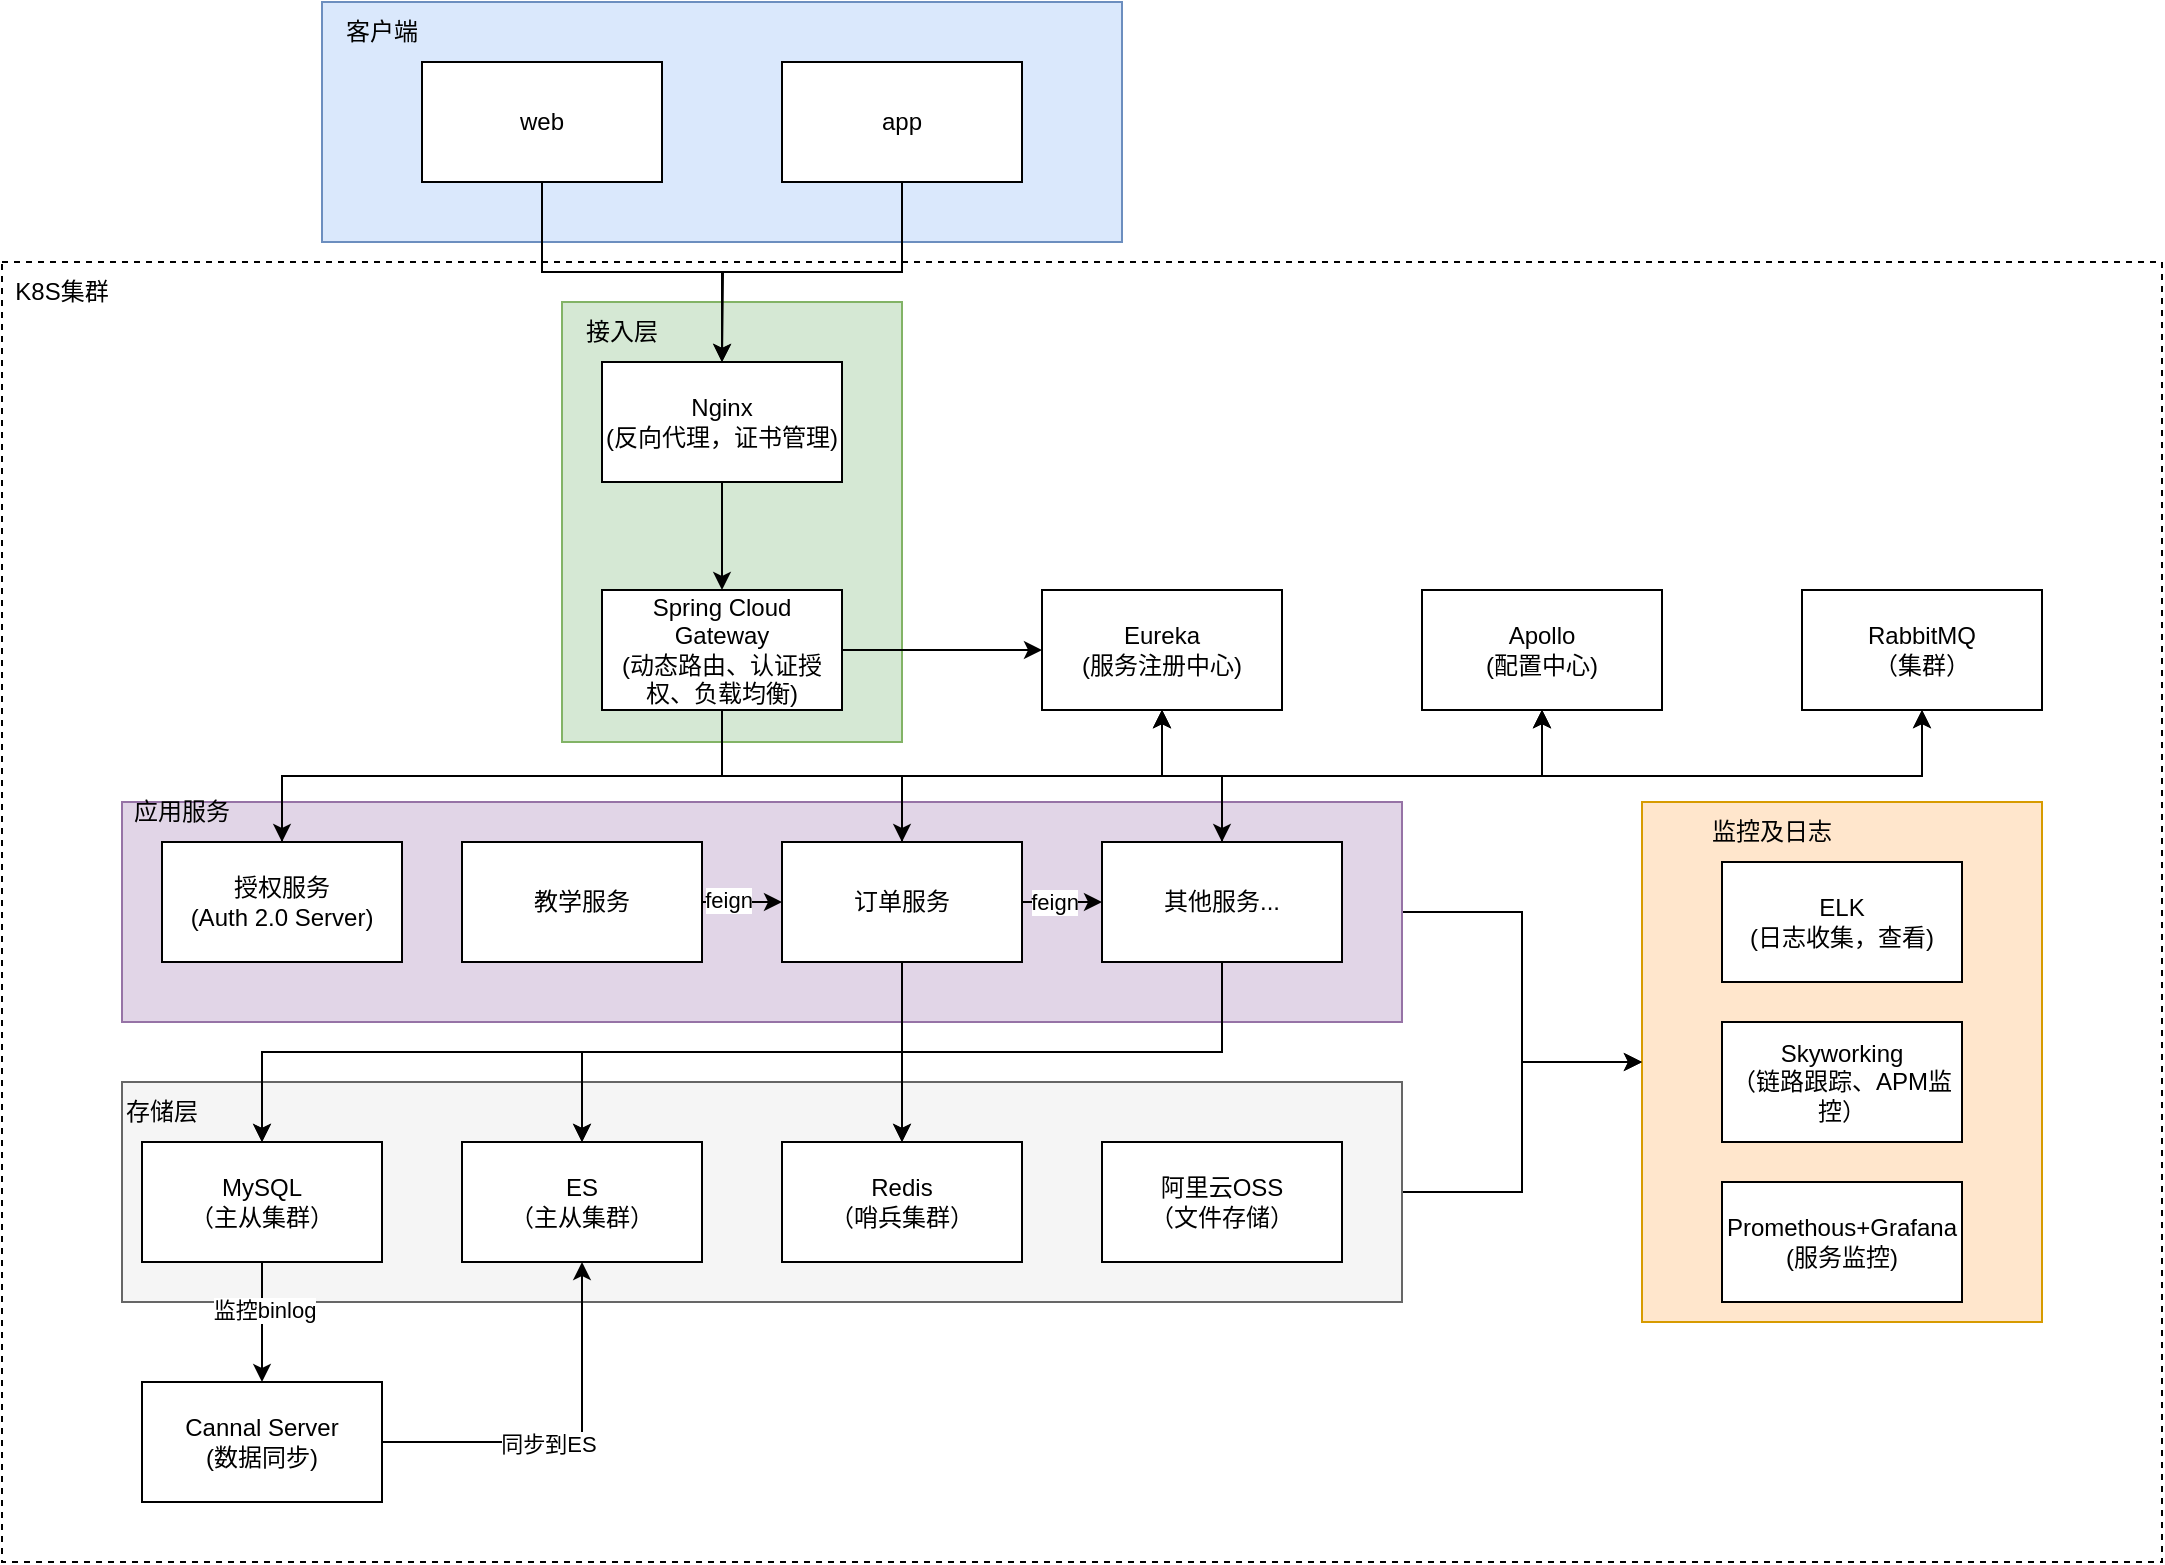 <mxfile version="24.7.8">
  <diagram name="第 1 页" id="JWrh12a5ofCbuKyQh7Sv">
    <mxGraphModel dx="1434" dy="746" grid="1" gridSize="10" guides="1" tooltips="1" connect="1" arrows="1" fold="1" page="1" pageScale="1" pageWidth="1169" pageHeight="827" math="0" shadow="0">
      <root>
        <mxCell id="0" />
        <mxCell id="1" parent="0" />
        <mxCell id="1WofLLIVv_YYoYcuGVh5-64" value="" style="rounded=0;whiteSpace=wrap;html=1;dashed=1;" parent="1" vertex="1">
          <mxGeometry x="160" y="220" width="1080" height="650" as="geometry" />
        </mxCell>
        <mxCell id="1WofLLIVv_YYoYcuGVh5-69" value="" style="rounded=0;whiteSpace=wrap;html=1;fillColor=#ffe6cc;strokeColor=#d79b00;" parent="1" vertex="1">
          <mxGeometry x="980" y="490" width="200" height="260" as="geometry" />
        </mxCell>
        <mxCell id="pNoe4SJw2n7nqS-4e_s5-12" style="edgeStyle=orthogonalEdgeStyle;rounded=0;orthogonalLoop=1;jettySize=auto;html=1;exitX=1;exitY=0.5;exitDx=0;exitDy=0;entryX=0;entryY=0.5;entryDx=0;entryDy=0;" edge="1" parent="1" source="1WofLLIVv_YYoYcuGVh5-57" target="1WofLLIVv_YYoYcuGVh5-69">
          <mxGeometry relative="1" as="geometry" />
        </mxCell>
        <mxCell id="1WofLLIVv_YYoYcuGVh5-57" value="" style="rounded=0;whiteSpace=wrap;html=1;fillColor=#f5f5f5;strokeColor=#666666;fontColor=#333333;" parent="1" vertex="1">
          <mxGeometry x="220" y="630" width="640" height="110" as="geometry" />
        </mxCell>
        <mxCell id="1WofLLIVv_YYoYcuGVh5-46" value="" style="rounded=0;whiteSpace=wrap;html=1;fillColor=#d5e8d4;strokeColor=#82b366;" parent="1" vertex="1">
          <mxGeometry x="440" y="240" width="170" height="220" as="geometry" />
        </mxCell>
        <mxCell id="1WofLLIVv_YYoYcuGVh5-72" style="edgeStyle=orthogonalEdgeStyle;rounded=0;orthogonalLoop=1;jettySize=auto;html=1;exitX=1;exitY=0.5;exitDx=0;exitDy=0;entryX=0;entryY=0.5;entryDx=0;entryDy=0;" parent="1" source="1WofLLIVv_YYoYcuGVh5-44" target="1WofLLIVv_YYoYcuGVh5-69" edge="1">
          <mxGeometry relative="1" as="geometry" />
        </mxCell>
        <mxCell id="1WofLLIVv_YYoYcuGVh5-44" value="" style="rounded=0;whiteSpace=wrap;html=1;fillColor=#e1d5e7;strokeColor=#9673a6;" parent="1" vertex="1">
          <mxGeometry x="220" y="490" width="640" height="110" as="geometry" />
        </mxCell>
        <mxCell id="1WofLLIVv_YYoYcuGVh5-42" value="" style="rounded=0;whiteSpace=wrap;html=1;fillColor=#dae8fc;strokeColor=#6c8ebf;" parent="1" vertex="1">
          <mxGeometry x="320" y="90" width="400" height="120" as="geometry" />
        </mxCell>
        <mxCell id="1WofLLIVv_YYoYcuGVh5-6" style="edgeStyle=orthogonalEdgeStyle;rounded=0;orthogonalLoop=1;jettySize=auto;html=1;exitX=0.5;exitY=1;exitDx=0;exitDy=0;entryX=0.5;entryY=0;entryDx=0;entryDy=0;" parent="1" source="1WofLLIVv_YYoYcuGVh5-2" target="1WofLLIVv_YYoYcuGVh5-4" edge="1">
          <mxGeometry relative="1" as="geometry" />
        </mxCell>
        <mxCell id="1WofLLIVv_YYoYcuGVh5-2" value="web" style="rounded=0;whiteSpace=wrap;html=1;" parent="1" vertex="1">
          <mxGeometry x="370" y="120" width="120" height="60" as="geometry" />
        </mxCell>
        <mxCell id="1WofLLIVv_YYoYcuGVh5-7" style="edgeStyle=orthogonalEdgeStyle;rounded=0;orthogonalLoop=1;jettySize=auto;html=1;exitX=0.5;exitY=1;exitDx=0;exitDy=0;" parent="1" source="1WofLLIVv_YYoYcuGVh5-3" edge="1">
          <mxGeometry relative="1" as="geometry">
            <mxPoint x="520" y="270" as="targetPoint" />
          </mxGeometry>
        </mxCell>
        <mxCell id="1WofLLIVv_YYoYcuGVh5-3" value="app" style="rounded=0;whiteSpace=wrap;html=1;" parent="1" vertex="1">
          <mxGeometry x="550" y="120" width="120" height="60" as="geometry" />
        </mxCell>
        <mxCell id="1WofLLIVv_YYoYcuGVh5-8" style="edgeStyle=orthogonalEdgeStyle;rounded=0;orthogonalLoop=1;jettySize=auto;html=1;exitX=0.5;exitY=1;exitDx=0;exitDy=0;entryX=0.5;entryY=0;entryDx=0;entryDy=0;" parent="1" source="1WofLLIVv_YYoYcuGVh5-4" target="1WofLLIVv_YYoYcuGVh5-5" edge="1">
          <mxGeometry relative="1" as="geometry" />
        </mxCell>
        <mxCell id="1WofLLIVv_YYoYcuGVh5-4" value="Nginx&lt;br&gt;(反向代理，证书管理)" style="rounded=0;whiteSpace=wrap;html=1;" parent="1" vertex="1">
          <mxGeometry x="460" y="270" width="120" height="60" as="geometry" />
        </mxCell>
        <mxCell id="1WofLLIVv_YYoYcuGVh5-10" style="edgeStyle=orthogonalEdgeStyle;rounded=0;orthogonalLoop=1;jettySize=auto;html=1;exitX=1;exitY=0.5;exitDx=0;exitDy=0;entryX=0;entryY=0.5;entryDx=0;entryDy=0;" parent="1" source="1WofLLIVv_YYoYcuGVh5-5" target="1WofLLIVv_YYoYcuGVh5-9" edge="1">
          <mxGeometry relative="1" as="geometry" />
        </mxCell>
        <mxCell id="1WofLLIVv_YYoYcuGVh5-12" style="edgeStyle=orthogonalEdgeStyle;rounded=0;orthogonalLoop=1;jettySize=auto;html=1;exitX=0.5;exitY=1;exitDx=0;exitDy=0;entryX=0.5;entryY=0;entryDx=0;entryDy=0;" parent="1" source="1WofLLIVv_YYoYcuGVh5-5" target="1WofLLIVv_YYoYcuGVh5-11" edge="1">
          <mxGeometry relative="1" as="geometry" />
        </mxCell>
        <mxCell id="1WofLLIVv_YYoYcuGVh5-17" style="edgeStyle=orthogonalEdgeStyle;rounded=0;orthogonalLoop=1;jettySize=auto;html=1;exitX=0.5;exitY=1;exitDx=0;exitDy=0;entryX=0.5;entryY=0;entryDx=0;entryDy=0;" parent="1" source="1WofLLIVv_YYoYcuGVh5-5" target="1WofLLIVv_YYoYcuGVh5-13" edge="1">
          <mxGeometry relative="1" as="geometry" />
        </mxCell>
        <mxCell id="1WofLLIVv_YYoYcuGVh5-18" style="edgeStyle=orthogonalEdgeStyle;rounded=0;orthogonalLoop=1;jettySize=auto;html=1;exitX=0.5;exitY=1;exitDx=0;exitDy=0;" parent="1" source="1WofLLIVv_YYoYcuGVh5-5" target="1WofLLIVv_YYoYcuGVh5-14" edge="1">
          <mxGeometry relative="1" as="geometry" />
        </mxCell>
        <mxCell id="1WofLLIVv_YYoYcuGVh5-5" value="Spring Cloud Gateway&lt;br&gt;(动态路由、认证授权、负载均衡)" style="rounded=0;whiteSpace=wrap;html=1;" parent="1" vertex="1">
          <mxGeometry x="460" y="384" width="120" height="60" as="geometry" />
        </mxCell>
        <mxCell id="1WofLLIVv_YYoYcuGVh5-9" value="Eureka&lt;br&gt;(服务注册中心)" style="rounded=0;whiteSpace=wrap;html=1;" parent="1" vertex="1">
          <mxGeometry x="680" y="384" width="120" height="60" as="geometry" />
        </mxCell>
        <mxCell id="1WofLLIVv_YYoYcuGVh5-20" style="edgeStyle=orthogonalEdgeStyle;rounded=0;orthogonalLoop=1;jettySize=auto;html=1;exitX=0.5;exitY=0;exitDx=0;exitDy=0;entryX=0.5;entryY=1;entryDx=0;entryDy=0;" parent="1" source="1WofLLIVv_YYoYcuGVh5-11" target="1WofLLIVv_YYoYcuGVh5-9" edge="1">
          <mxGeometry relative="1" as="geometry" />
        </mxCell>
        <mxCell id="1WofLLIVv_YYoYcuGVh5-30" style="edgeStyle=orthogonalEdgeStyle;rounded=0;orthogonalLoop=1;jettySize=auto;html=1;exitX=0.5;exitY=0;exitDx=0;exitDy=0;entryX=0.5;entryY=1;entryDx=0;entryDy=0;" parent="1" source="1WofLLIVv_YYoYcuGVh5-11" target="1WofLLIVv_YYoYcuGVh5-25" edge="1">
          <mxGeometry relative="1" as="geometry" />
        </mxCell>
        <mxCell id="1WofLLIVv_YYoYcuGVh5-40" style="edgeStyle=orthogonalEdgeStyle;rounded=0;orthogonalLoop=1;jettySize=auto;html=1;exitX=0.5;exitY=0;exitDx=0;exitDy=0;entryX=0.5;entryY=1;entryDx=0;entryDy=0;" parent="1" source="1WofLLIVv_YYoYcuGVh5-11" target="1WofLLIVv_YYoYcuGVh5-37" edge="1">
          <mxGeometry relative="1" as="geometry" />
        </mxCell>
        <mxCell id="1WofLLIVv_YYoYcuGVh5-51" style="edgeStyle=orthogonalEdgeStyle;rounded=0;orthogonalLoop=1;jettySize=auto;html=1;exitX=0.5;exitY=1;exitDx=0;exitDy=0;" parent="1" source="1WofLLIVv_YYoYcuGVh5-11" target="1WofLLIVv_YYoYcuGVh5-48" edge="1">
          <mxGeometry relative="1" as="geometry" />
        </mxCell>
        <mxCell id="1WofLLIVv_YYoYcuGVh5-52" style="edgeStyle=orthogonalEdgeStyle;rounded=0;orthogonalLoop=1;jettySize=auto;html=1;exitX=0.5;exitY=1;exitDx=0;exitDy=0;" parent="1" source="1WofLLIVv_YYoYcuGVh5-11" target="1WofLLIVv_YYoYcuGVh5-49" edge="1">
          <mxGeometry relative="1" as="geometry" />
        </mxCell>
        <mxCell id="1WofLLIVv_YYoYcuGVh5-53" style="edgeStyle=orthogonalEdgeStyle;rounded=0;orthogonalLoop=1;jettySize=auto;html=1;exitX=0.5;exitY=1;exitDx=0;exitDy=0;entryX=0.5;entryY=0;entryDx=0;entryDy=0;" parent="1" source="1WofLLIVv_YYoYcuGVh5-11" target="1WofLLIVv_YYoYcuGVh5-50" edge="1">
          <mxGeometry relative="1" as="geometry" />
        </mxCell>
        <mxCell id="pNoe4SJw2n7nqS-4e_s5-21" style="edgeStyle=orthogonalEdgeStyle;rounded=0;orthogonalLoop=1;jettySize=auto;html=1;exitX=1;exitY=0.5;exitDx=0;exitDy=0;entryX=0;entryY=0.5;entryDx=0;entryDy=0;" edge="1" parent="1" source="1WofLLIVv_YYoYcuGVh5-11" target="1WofLLIVv_YYoYcuGVh5-14">
          <mxGeometry relative="1" as="geometry" />
        </mxCell>
        <mxCell id="pNoe4SJw2n7nqS-4e_s5-22" value="feign" style="edgeLabel;html=1;align=center;verticalAlign=middle;resizable=0;points=[];" vertex="1" connectable="0" parent="pNoe4SJw2n7nqS-4e_s5-21">
          <mxGeometry x="-0.2" relative="1" as="geometry">
            <mxPoint as="offset" />
          </mxGeometry>
        </mxCell>
        <mxCell id="1WofLLIVv_YYoYcuGVh5-11" value="订单服务" style="rounded=0;whiteSpace=wrap;html=1;" parent="1" vertex="1">
          <mxGeometry x="550" y="510" width="120" height="60" as="geometry" />
        </mxCell>
        <mxCell id="1WofLLIVv_YYoYcuGVh5-19" style="edgeStyle=orthogonalEdgeStyle;rounded=0;orthogonalLoop=1;jettySize=auto;html=1;exitX=0.5;exitY=0;exitDx=0;exitDy=0;entryX=0.5;entryY=1;entryDx=0;entryDy=0;" parent="1" source="1WofLLIVv_YYoYcuGVh5-13" target="1WofLLIVv_YYoYcuGVh5-9" edge="1">
          <mxGeometry relative="1" as="geometry" />
        </mxCell>
        <mxCell id="1WofLLIVv_YYoYcuGVh5-26" style="edgeStyle=orthogonalEdgeStyle;rounded=0;orthogonalLoop=1;jettySize=auto;html=1;exitX=0.5;exitY=0;exitDx=0;exitDy=0;entryX=0.5;entryY=1;entryDx=0;entryDy=0;" parent="1" source="1WofLLIVv_YYoYcuGVh5-13" target="1WofLLIVv_YYoYcuGVh5-25" edge="1">
          <mxGeometry relative="1" as="geometry" />
        </mxCell>
        <mxCell id="1WofLLIVv_YYoYcuGVh5-13" value="授权服务&lt;br&gt;(Auth 2.0 Server)" style="rounded=0;whiteSpace=wrap;html=1;" parent="1" vertex="1">
          <mxGeometry x="240" y="510" width="120" height="60" as="geometry" />
        </mxCell>
        <mxCell id="1WofLLIVv_YYoYcuGVh5-21" style="edgeStyle=orthogonalEdgeStyle;rounded=0;orthogonalLoop=1;jettySize=auto;html=1;exitX=0.5;exitY=0;exitDx=0;exitDy=0;entryX=0.5;entryY=1;entryDx=0;entryDy=0;" parent="1" source="1WofLLIVv_YYoYcuGVh5-14" target="1WofLLIVv_YYoYcuGVh5-9" edge="1">
          <mxGeometry relative="1" as="geometry" />
        </mxCell>
        <mxCell id="1WofLLIVv_YYoYcuGVh5-29" style="edgeStyle=orthogonalEdgeStyle;rounded=0;orthogonalLoop=1;jettySize=auto;html=1;exitX=0.5;exitY=0;exitDx=0;exitDy=0;entryX=0.5;entryY=1;entryDx=0;entryDy=0;" parent="1" source="1WofLLIVv_YYoYcuGVh5-14" target="1WofLLIVv_YYoYcuGVh5-25" edge="1">
          <mxGeometry relative="1" as="geometry" />
        </mxCell>
        <mxCell id="1WofLLIVv_YYoYcuGVh5-38" style="edgeStyle=orthogonalEdgeStyle;rounded=0;orthogonalLoop=1;jettySize=auto;html=1;exitX=0.5;exitY=0;exitDx=0;exitDy=0;entryX=0.5;entryY=1;entryDx=0;entryDy=0;" parent="1" source="1WofLLIVv_YYoYcuGVh5-14" target="1WofLLIVv_YYoYcuGVh5-37" edge="1">
          <mxGeometry relative="1" as="geometry" />
        </mxCell>
        <mxCell id="1WofLLIVv_YYoYcuGVh5-54" style="edgeStyle=orthogonalEdgeStyle;rounded=0;orthogonalLoop=1;jettySize=auto;html=1;exitX=0.5;exitY=1;exitDx=0;exitDy=0;entryX=0.5;entryY=0;entryDx=0;entryDy=0;" parent="1" source="1WofLLIVv_YYoYcuGVh5-14" target="1WofLLIVv_YYoYcuGVh5-50" edge="1">
          <mxGeometry relative="1" as="geometry" />
        </mxCell>
        <mxCell id="1WofLLIVv_YYoYcuGVh5-55" style="edgeStyle=orthogonalEdgeStyle;rounded=0;orthogonalLoop=1;jettySize=auto;html=1;exitX=0.5;exitY=1;exitDx=0;exitDy=0;" parent="1" source="1WofLLIVv_YYoYcuGVh5-14" target="1WofLLIVv_YYoYcuGVh5-49" edge="1">
          <mxGeometry relative="1" as="geometry" />
        </mxCell>
        <mxCell id="1WofLLIVv_YYoYcuGVh5-56" style="edgeStyle=orthogonalEdgeStyle;rounded=0;orthogonalLoop=1;jettySize=auto;html=1;exitX=0.5;exitY=1;exitDx=0;exitDy=0;entryX=0.5;entryY=0;entryDx=0;entryDy=0;" parent="1" source="1WofLLIVv_YYoYcuGVh5-14" target="1WofLLIVv_YYoYcuGVh5-48" edge="1">
          <mxGeometry relative="1" as="geometry" />
        </mxCell>
        <mxCell id="1WofLLIVv_YYoYcuGVh5-14" value="其他服务..." style="rounded=0;whiteSpace=wrap;html=1;" parent="1" vertex="1">
          <mxGeometry x="710" y="510" width="120" height="60" as="geometry" />
        </mxCell>
        <mxCell id="1WofLLIVv_YYoYcuGVh5-25" value="Apollo&lt;br&gt;(配置中心)" style="rounded=0;whiteSpace=wrap;html=1;" parent="1" vertex="1">
          <mxGeometry x="870" y="384" width="120" height="60" as="geometry" />
        </mxCell>
        <mxCell id="1WofLLIVv_YYoYcuGVh5-37" value="RabbitMQ&lt;br&gt;（集群）" style="rounded=0;whiteSpace=wrap;html=1;" parent="1" vertex="1">
          <mxGeometry x="1060" y="384" width="120" height="60" as="geometry" />
        </mxCell>
        <mxCell id="1WofLLIVv_YYoYcuGVh5-43" value="客户端" style="text;html=1;align=center;verticalAlign=middle;whiteSpace=wrap;rounded=0;" parent="1" vertex="1">
          <mxGeometry x="320" y="90" width="60" height="30" as="geometry" />
        </mxCell>
        <mxCell id="1WofLLIVv_YYoYcuGVh5-45" value="应用服务" style="text;html=1;align=center;verticalAlign=middle;whiteSpace=wrap;rounded=0;" parent="1" vertex="1">
          <mxGeometry x="220" y="480" width="60" height="30" as="geometry" />
        </mxCell>
        <mxCell id="1WofLLIVv_YYoYcuGVh5-47" value="接入层" style="text;html=1;align=center;verticalAlign=middle;whiteSpace=wrap;rounded=0;" parent="1" vertex="1">
          <mxGeometry x="440" y="240" width="60" height="30" as="geometry" />
        </mxCell>
        <mxCell id="1WofLLIVv_YYoYcuGVh5-60" style="edgeStyle=orthogonalEdgeStyle;rounded=0;orthogonalLoop=1;jettySize=auto;html=1;exitX=0.5;exitY=1;exitDx=0;exitDy=0;" parent="1" source="1WofLLIVv_YYoYcuGVh5-48" target="1WofLLIVv_YYoYcuGVh5-59" edge="1">
          <mxGeometry relative="1" as="geometry" />
        </mxCell>
        <mxCell id="1WofLLIVv_YYoYcuGVh5-62" value="监控binlog" style="edgeLabel;html=1;align=center;verticalAlign=middle;resizable=0;points=[];" parent="1WofLLIVv_YYoYcuGVh5-60" vertex="1" connectable="0">
          <mxGeometry x="-0.2" y="1" relative="1" as="geometry">
            <mxPoint as="offset" />
          </mxGeometry>
        </mxCell>
        <mxCell id="1WofLLIVv_YYoYcuGVh5-48" value="MySQL&lt;br&gt;（主从集群）" style="rounded=0;whiteSpace=wrap;html=1;" parent="1" vertex="1">
          <mxGeometry x="230" y="660" width="120" height="60" as="geometry" />
        </mxCell>
        <mxCell id="1WofLLIVv_YYoYcuGVh5-49" value="ES&lt;br&gt;（主从集群）" style="rounded=0;whiteSpace=wrap;html=1;" parent="1" vertex="1">
          <mxGeometry x="390" y="660" width="120" height="60" as="geometry" />
        </mxCell>
        <mxCell id="1WofLLIVv_YYoYcuGVh5-50" value="Redis&lt;br&gt;（哨兵集群）" style="rounded=0;whiteSpace=wrap;html=1;" parent="1" vertex="1">
          <mxGeometry x="550" y="660" width="120" height="60" as="geometry" />
        </mxCell>
        <mxCell id="1WofLLIVv_YYoYcuGVh5-58" value="存储层" style="text;html=1;align=center;verticalAlign=middle;whiteSpace=wrap;rounded=0;" parent="1" vertex="1">
          <mxGeometry x="210" y="630" width="60" height="30" as="geometry" />
        </mxCell>
        <mxCell id="1WofLLIVv_YYoYcuGVh5-61" style="edgeStyle=orthogonalEdgeStyle;rounded=0;orthogonalLoop=1;jettySize=auto;html=1;exitX=1;exitY=0.5;exitDx=0;exitDy=0;entryX=0.5;entryY=1;entryDx=0;entryDy=0;" parent="1" source="1WofLLIVv_YYoYcuGVh5-59" target="1WofLLIVv_YYoYcuGVh5-49" edge="1">
          <mxGeometry relative="1" as="geometry" />
        </mxCell>
        <mxCell id="1WofLLIVv_YYoYcuGVh5-63" value="同步到ES" style="edgeLabel;html=1;align=center;verticalAlign=middle;resizable=0;points=[];" parent="1WofLLIVv_YYoYcuGVh5-61" vertex="1" connectable="0">
          <mxGeometry x="-0.128" y="-1" relative="1" as="geometry">
            <mxPoint as="offset" />
          </mxGeometry>
        </mxCell>
        <mxCell id="1WofLLIVv_YYoYcuGVh5-59" value="Cannal Server&lt;br&gt;(数据同步)" style="rounded=0;whiteSpace=wrap;html=1;" parent="1" vertex="1">
          <mxGeometry x="230" y="780" width="120" height="60" as="geometry" />
        </mxCell>
        <mxCell id="1WofLLIVv_YYoYcuGVh5-65" value="K8S集群" style="text;html=1;align=center;verticalAlign=middle;whiteSpace=wrap;rounded=0;" parent="1" vertex="1">
          <mxGeometry x="160" y="220" width="60" height="30" as="geometry" />
        </mxCell>
        <mxCell id="1WofLLIVv_YYoYcuGVh5-66" value="ELK&lt;br&gt;(日志收集，查看)" style="rounded=0;whiteSpace=wrap;html=1;" parent="1" vertex="1">
          <mxGeometry x="1020" y="520" width="120" height="60" as="geometry" />
        </mxCell>
        <mxCell id="1WofLLIVv_YYoYcuGVh5-67" value="Skyworking&lt;br&gt;（链路跟踪、APM监控）" style="rounded=0;whiteSpace=wrap;html=1;" parent="1" vertex="1">
          <mxGeometry x="1020" y="600" width="120" height="60" as="geometry" />
        </mxCell>
        <mxCell id="1WofLLIVv_YYoYcuGVh5-68" value="Promethous+Grafana &lt;br&gt;(服务监控)" style="rounded=0;whiteSpace=wrap;html=1;" parent="1" vertex="1">
          <mxGeometry x="1020" y="680" width="120" height="60" as="geometry" />
        </mxCell>
        <mxCell id="1WofLLIVv_YYoYcuGVh5-70" value="监控及日志" style="text;html=1;align=center;verticalAlign=middle;whiteSpace=wrap;rounded=0;" parent="1" vertex="1">
          <mxGeometry x="1010" y="490" width="70" height="30" as="geometry" />
        </mxCell>
        <mxCell id="pNoe4SJw2n7nqS-4e_s5-8" value="阿里云OSS&lt;br&gt;（文件存储）" style="rounded=0;whiteSpace=wrap;html=1;" vertex="1" parent="1">
          <mxGeometry x="710" y="660" width="120" height="60" as="geometry" />
        </mxCell>
        <mxCell id="pNoe4SJw2n7nqS-4e_s5-13" style="edgeStyle=orthogonalEdgeStyle;rounded=0;orthogonalLoop=1;jettySize=auto;html=1;exitX=1;exitY=0.5;exitDx=0;exitDy=0;entryX=0;entryY=0.5;entryDx=0;entryDy=0;" edge="1" parent="1" source="pNoe4SJw2n7nqS-4e_s5-9" target="1WofLLIVv_YYoYcuGVh5-11">
          <mxGeometry relative="1" as="geometry" />
        </mxCell>
        <mxCell id="pNoe4SJw2n7nqS-4e_s5-19" value="&lt;span style=&quot;color: rgba(0, 0, 0, 0); font-family: monospace; font-size: 0px; text-align: start; background-color: rgb(251, 251, 251);&quot;&gt;%3CmxGraphModel%3E%3Croot%3E%3CmxCell%20id%3D%220%22%2F%3E%3CmxCell%20id%3D%221%22%20parent%3D%220%22%2F%3E%3CmxCell%20id%3D%222%22%20value%3D%22feign%22%20style%3D%22edgeLabel%3Bhtml%3D1%3Balign%3Dcenter%3BverticalAlign%3Dmiddle%3Bresizable%3D0%3Bpoints%3D%5B%5D%3B%22%20vertex%3D%221%22%20connectable%3D%220%22%20parent%3D%221%22%3E%3CmxGeometry%20x%3D%22681%22%20y%3D%22540%22%20as%3D%22geometry%22%2F%3E%3C%2FmxCell%3E%3C%2Froot%3E%3C%2FmxGraphModel%3E&lt;/span&gt;" style="edgeLabel;html=1;align=center;verticalAlign=middle;resizable=0;points=[];" vertex="1" connectable="0" parent="pNoe4SJw2n7nqS-4e_s5-13">
          <mxGeometry x="-0.6" y="-2" relative="1" as="geometry">
            <mxPoint as="offset" />
          </mxGeometry>
        </mxCell>
        <mxCell id="pNoe4SJw2n7nqS-4e_s5-23" value="feign" style="edgeLabel;html=1;align=center;verticalAlign=middle;resizable=0;points=[];" vertex="1" connectable="0" parent="pNoe4SJw2n7nqS-4e_s5-13">
          <mxGeometry x="-0.35" y="1" relative="1" as="geometry">
            <mxPoint as="offset" />
          </mxGeometry>
        </mxCell>
        <mxCell id="pNoe4SJw2n7nqS-4e_s5-9" value="教学服务" style="rounded=0;whiteSpace=wrap;html=1;" vertex="1" parent="1">
          <mxGeometry x="390" y="510" width="120" height="60" as="geometry" />
        </mxCell>
      </root>
    </mxGraphModel>
  </diagram>
</mxfile>
